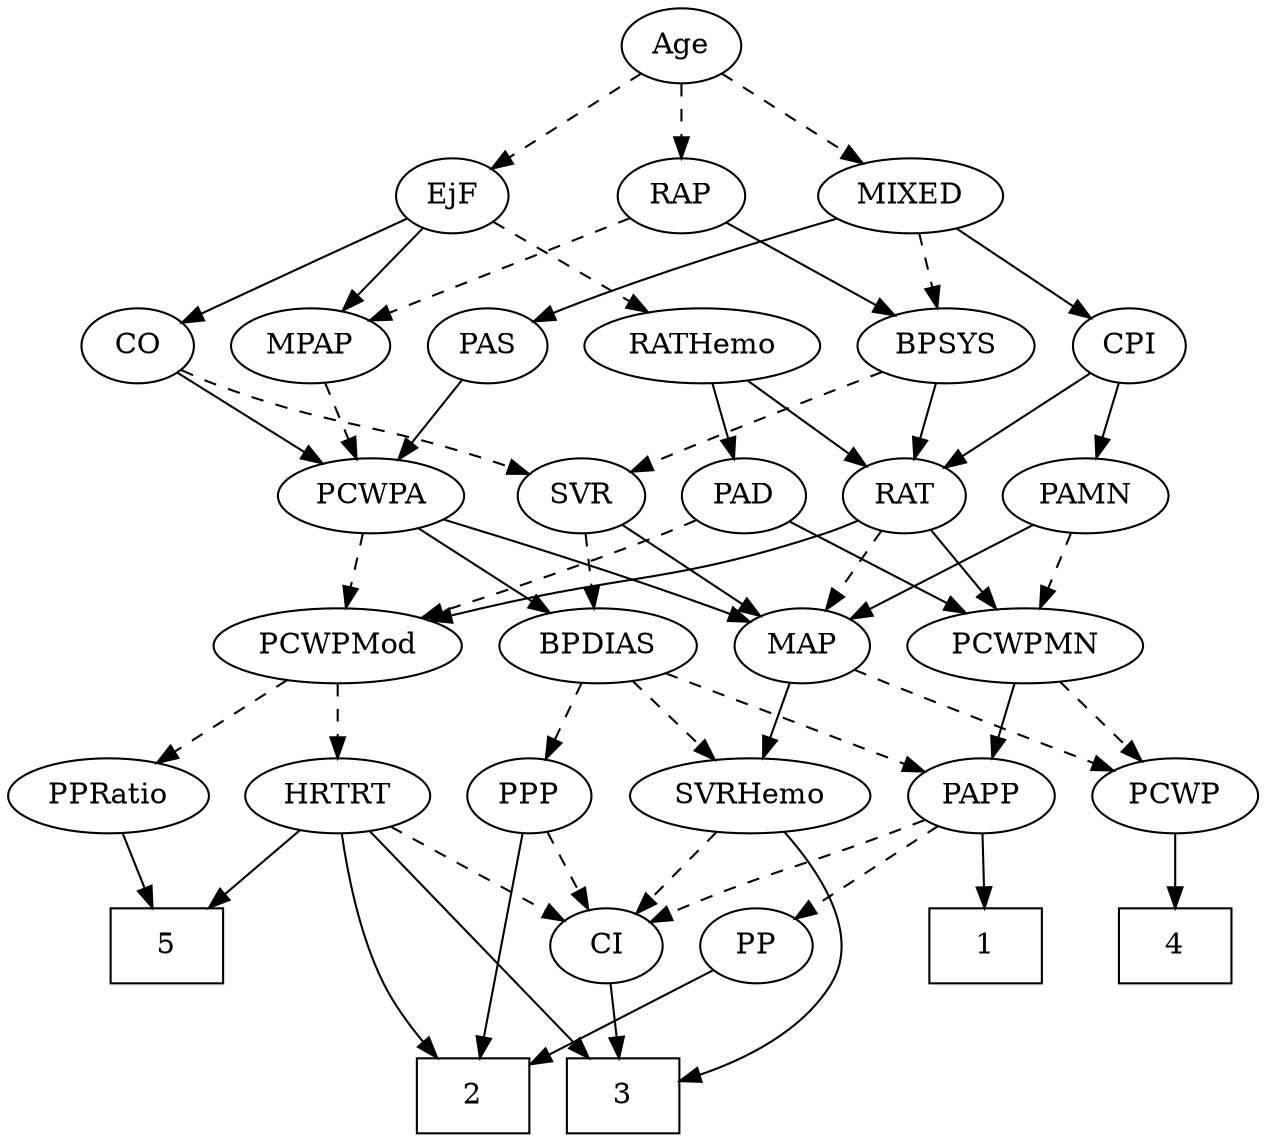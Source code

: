 strict digraph {
	graph [bb="0,0,548.65,540"];
	node [label="\N"];
	1	[height=0.5,
		pos="377.65,90",
		shape=box,
		width=0.75];
	2	[height=0.5,
		pos="322.65,18",
		shape=box,
		width=0.75];
	3	[height=0.5,
		pos="212.65,18",
		shape=box,
		width=0.75];
	4	[height=0.5,
		pos="521.65,90",
		shape=box,
		width=0.75];
	5	[height=0.5,
		pos="60.646,90",
		shape=box,
		width=0.75];
	Age	[height=0.5,
		pos="288.65,522",
		width=0.75];
	EjF	[height=0.5,
		pos="187.65,450",
		width=0.75];
	Age -> EjF	[pos="e,205.89,463.64 270.59,508.49 254.89,497.6 231.93,481.69 214.15,469.37",
		style=dashed];
	RAP	[height=0.5,
		pos="288.65,450",
		width=0.77632];
	Age -> RAP	[pos="e,288.65,468.1 288.65,503.7 288.65,495.98 288.65,486.71 288.65,478.11",
		style=dashed];
	MIXED	[height=0.5,
		pos="388.65,450",
		width=1.1193];
	Age -> MIXED	[pos="e,367.81,465.59 306.52,508.49 321.16,498.24 342.17,483.53 359.28,471.56",
		style=dashed];
	MPAP	[height=0.5,
		pos="51.646,378",
		width=0.97491];
	EjF -> MPAP	[pos="e,75.713,391.39 166.99,438.37 145.15,427.13 110.38,409.23 84.715,396.02",
		style=solid];
	CO	[height=0.5,
		pos="131.65,378",
		width=0.75];
	EjF -> CO	[pos="e,143.77,394.16 175.5,433.81 168.08,424.55 158.46,412.52 150.12,402.09",
		style=solid];
	RATHemo	[height=0.5,
		pos="297.65,378",
		width=1.3721];
	EjF -> RATHemo	[pos="e,274.12,393.97 206.81,436.81 222.96,426.53 246.42,411.6 265.45,399.49",
		style=dashed];
	RAP -> MPAP	[pos="e,78.484,389.86 263.03,442.31 218.12,430.52 127,406.33 95.646,396 93.109,395.16 90.504,394.26 87.889,393.33",
		style=dashed];
	BPSYS	[height=0.5,
		pos="402.65,378",
		width=1.0471];
	RAP -> BPSYS	[pos="e,380.18,392.8 308.24,436.97 325.66,426.27 351.41,410.46 371.62,398.05",
		style=solid];
	MIXED -> BPSYS	[pos="e,399.19,396.28 392.04,432.05 393.58,424.35 395.44,415.03 397.17,406.36",
		style=dashed];
	PAS	[height=0.5,
		pos="203.65,378",
		width=0.75];
	MIXED -> PAS	[pos="e,224.81,389.42 356.91,438.73 326.5,428.65 279.49,412.45 239.65,396 237.83,395.25 235.96,394.45 234.09,393.63",
		style=solid];
	CPI	[height=0.5,
		pos="485.65,378",
		width=0.75];
	MIXED -> CPI	[pos="e,468.03,391.71 409.22,434.15 423.95,423.52 443.9,409.13 459.72,397.71",
		style=solid];
	PCWPA	[height=0.5,
		pos="148.65,306",
		width=1.1555];
	MPAP -> PCWPA	[pos="e,128.04,321.87 71.276,362.83 85.195,352.79 104.1,339.15 119.74,327.86",
		style=dashed];
	RAT	[height=0.5,
		pos="386.65,306",
		width=0.75827];
	BPSYS -> RAT	[pos="e,390.6,324.28 398.77,360.05 396.99,352.26 394.83,342.82 392.84,334.08",
		style=solid];
	SVR	[height=0.5,
		pos="237.65,306",
		width=0.77632];
	BPSYS -> SVR	[pos="e,259.89,317.39 374.8,365.83 348.79,355.3 308.92,338.96 274.65,324 272.85,323.22 271.01,322.4 269.15,321.57",
		style=dashed];
	PAD	[height=0.5,
		pos="312.65,306",
		width=0.79437];
	PCWPMod	[height=0.5,
		pos="136.65,234",
		width=1.4443];
	PAD -> PCWPMod	[pos="e,170.88,247.56 290.23,294.73 285.13,292.46 279.72,290.11 274.65,288 243.41,275.02 207.75,261.36 180.51,251.16",
		style=dashed];
	PCWPMN	[height=0.5,
		pos="438.65,234",
		width=1.3902];
	PAD -> PCWPMN	[pos="e,412.56,249.49 333.45,293.44 352.5,282.86 381.06,266.99 403.62,254.46",
		style=solid];
	CO -> SVR	[pos="e,218.68,319.52 150.11,364.81 166.7,353.85 191.29,337.61 210.19,325.13",
		style=dashed];
	CO -> PCWPA	[pos="e,144.45,324.28 135.76,360.05 137.65,352.26 139.95,342.82 142.07,334.08",
		style=solid];
	PAS -> PCWPA	[pos="e,161.71,323.63 191.71,361.81 184.8,353.02 175.93,341.73 168.04,331.69",
		style=solid];
	PAMN	[height=0.5,
		pos="468.65,306",
		width=1.011];
	PAMN -> PCWPMN	[pos="e,446.05,252.28 461.38,288.05 457.97,280.09 453.82,270.41 450.01,261.51",
		style=dashed];
	MAP	[height=0.5,
		pos="339.65,234",
		width=0.84854];
	PAMN -> MAP	[pos="e,361.44,246.83 444.99,292.16 424.02,280.78 393.27,264.1 370.4,251.69",
		style=solid];
	RATHemo -> PAD	[pos="e,308.98,324.1 301.35,359.7 303.01,351.98 304.99,342.71 306.84,334.11",
		style=solid];
	RATHemo -> RAT	[pos="e,369.65,320.37 317.4,361.46 330.38,351.26 347.47,337.81 361.43,326.84",
		style=solid];
	CPI -> PAMN	[pos="e,472.84,324.28 481.53,360.05 479.64,352.26 477.35,342.82 475.22,334.08",
		style=solid];
	CPI -> RAT	[pos="e,404.69,319.76 467.49,364.16 452.28,353.41 430.36,337.91 413.18,325.76",
		style=solid];
	RAT -> PCWPMod	[pos="e,175.63,246.12 365.64,294.18 360.79,291.93 355.61,289.73 350.65,288 284.7,264.96 265.31,269.38 197.65,252 193.63,250.97 189.48,\
249.87 185.31,248.75",
		style=solid];
	RAT -> PCWPMN	[pos="e,426.41,251.47 398.19,289.46 404.67,280.74 412.9,269.65 420.25,259.76",
		style=solid];
	RAT -> MAP	[pos="e,350.6,251.31 375.98,289.12 370.18,280.47 362.86,269.58 356.32,259.83",
		style=dashed];
	BPDIAS	[height=0.5,
		pos="248.65,234",
		width=1.1735];
	SVR -> BPDIAS	[pos="e,245.93,252.28 240.31,288.05 241.52,280.35 242.99,271.03 244.35,262.36",
		style=dashed];
	SVR -> MAP	[pos="e,320.36,248.23 256.35,292.16 271.83,281.54 294.05,266.29 311.64,254.22",
		style=solid];
	PPRatio	[height=0.5,
		pos="39.646,162",
		width=1.1013];
	PCWPMod -> PPRatio	[pos="e,59.789,177.54 115.12,217.46 101.31,207.5 83.219,194.44 68.213,183.61",
		style=dashed];
	HRTRT	[height=0.5,
		pos="136.65,162",
		width=1.1013];
	PCWPMod -> HRTRT	[pos="e,136.65,180.1 136.65,215.7 136.65,207.98 136.65,198.71 136.65,190.11",
		style=dashed];
	PCWPA -> PCWPMod	[pos="e,139.58,252.1 145.68,287.7 144.36,279.98 142.77,270.71 141.29,262.11",
		style=dashed];
	PCWPA -> BPDIAS	[pos="e,227.47,249.82 169.85,290.15 184.17,280.13 203.27,266.76 219.08,255.7",
		style=solid];
	PCWPA -> MAP	[pos="e,315.64,245.5 180.68,294.42 211.4,284.12 258.97,267.76 299.65,252 301.84,251.15 304.1,250.25 306.37,249.33",
		style=solid];
	PCWP	[height=0.5,
		pos="501.65,162",
		width=0.97491];
	PCWPMN -> PCWP	[pos="e,487.55,178.67 453.26,216.76 461.4,207.71 471.69,196.29 480.68,186.3",
		style=dashed];
	PAPP	[height=0.5,
		pos="416.65,162",
		width=0.88464];
	PCWPMN -> PAPP	[pos="e,421.92,179.79 433.32,216.05 430.81,208.06 427.75,198.33 424.94,189.4",
		style=solid];
	SVRHemo	[height=0.5,
		pos="244.65,162",
		width=1.3902];
	SVRHemo -> 3	[pos="e,216.14,36.096 240.3,143.85 237.71,133.48 234.4,120 231.65,108 226.91,87.34 221.92,63.892 218.24,46.252",
		style=solid];
	CI	[height=0.5,
		pos="267.65,90",
		width=0.75];
	SVRHemo -> CI	[pos="e,262.13,107.79 250.21,144.05 252.84,136.06 256.04,126.33 258.97,117.4",
		style=dashed];
	BPDIAS -> SVRHemo	[pos="e,245.62,180.1 247.66,215.7 247.22,207.98 246.69,198.71 246.2,190.11",
		style=dashed];
	PPP	[height=0.5,
		pos="339.65,162",
		width=0.75];
	BPDIAS -> PPP	[pos="e,322.69,176.04 268.39,217.81 281.94,207.39 300.03,193.48 314.59,182.28",
		style=dashed];
	BPDIAS -> PAPP	[pos="e,391.82,173.35 277.91,220.81 307.01,208.68 351.62,190.09 382.36,177.29",
		style=dashed];
	MAP -> SVRHemo	[pos="e,265.55,178.41 321.33,219.5 307.86,209.58 289.29,195.89 273.79,184.48",
		style=solid];
	MAP -> PCWP	[pos="e,475.77,174.18 363.55,222.67 390.75,210.92 435.42,191.61 466.57,178.16",
		style=dashed];
	PP	[height=0.5,
		pos="449.65,90",
		width=0.75];
	PP -> 2	[pos="e,349.77,33.948 429.52,77.908 410.51,67.426 381.54,51.463 358.56,38.797",
		style=solid];
	PPP -> 2	[pos="e,324.7,36.189 337.6,143.87 334.7,119.67 329.38,75.211 325.93,46.393",
		style=solid];
	PPP -> CI	[pos="e,282.44,105.38 325.08,146.83 314.9,136.94 301.12,123.55 289.62,112.36",
		style=dashed];
	PPRatio -> 5	[pos="e,55.464,108.28 44.73,144.05 47.068,136.26 49.9,126.82 52.523,118.08",
		style=solid];
	PCWP -> 4	[pos="e,516.71,108.28 506.49,144.05 508.71,136.26 511.41,126.82 513.91,118.08",
		style=solid];
	CI -> 3	[pos="e,226.1,36.127 255.71,73.811 248.9,65.141 240.19,54.052 232.38,44.12",
		style=solid];
	PAPP -> 1	[pos="e,387.37,108.45 407.4,144.41 402.88,136.28 397.32,126.31 392.23,117.18",
		style=solid];
	PAPP -> PP	[pos="e,441.88,107.47 424.47,144.41 428.37,136.13 433.18,125.92 437.55,116.66",
		style=dashed];
	PAPP -> CI	[pos="e,289.21,101.13 393.04,149.91 367.49,137.91 326.66,118.72 298.57,105.53",
		style=dashed];
	HRTRT -> 2	[pos="e,295.37,32.796 151.49,145.05 169.42,126.29 201.01,94.812 231.65,72 248.72,59.285 269.09,47.172 286.22,37.744",
		style=solid];
	HRTRT -> 3	[pos="e,191.24,36.142 138.62,143.95 141.35,125.27 147.53,94.92 160.65,72 166.69,61.442 175.34,51.467 183.86,43.079",
		style=solid];
	HRTRT -> 5	[pos="e,79.332,108.21 119.78,145.46 110.14,136.58 97.834,125.25 86.949,115.23",
		style=solid];
	HRTRT -> CI	[pos="e,247,102.03 161.29,147.83 183.04,136.21 214.82,119.23 237.97,106.86",
		style=dashed];
}
